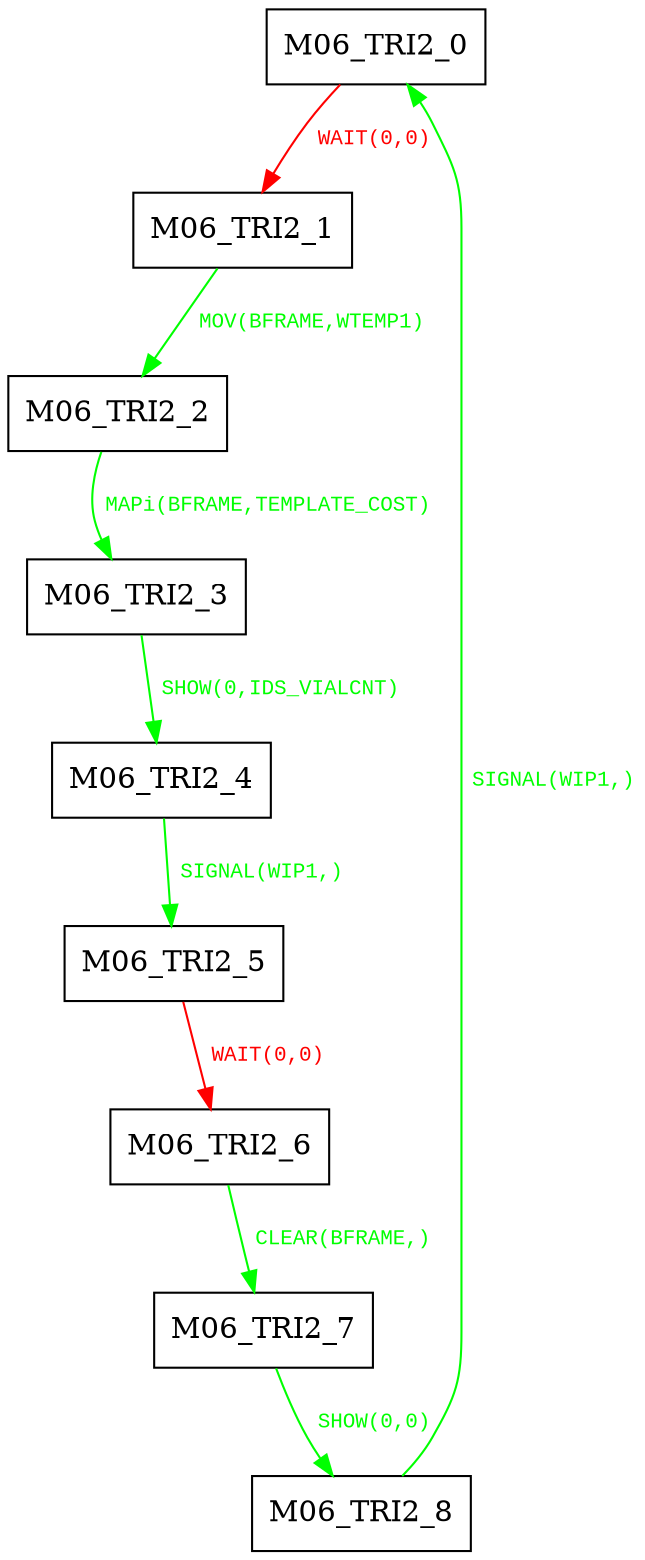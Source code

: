 digraph {
 node [shape=record];
"M06_TRI2_0" -> "M06_TRI2_1"[color=red, fontcolor=red, label=< <font face="Courier New" point-size="10">
WAIT(0,0)<br/>
</font>>];
"M06_TRI2_1" -> "M06_TRI2_2"[color=green, fontcolor=green, label=< <font face="Courier New" point-size="10">
MOV(BFRAME,WTEMP1)<br/>
</font>>];
"M06_TRI2_2" -> "M06_TRI2_3"[color=green, fontcolor=green, label=< <font face="Courier New" point-size="10">
MAPi(BFRAME,TEMPLATE_COST)<br/>
</font>>];
"M06_TRI2_3" -> "M06_TRI2_4"[color=green, fontcolor=green, label=< <font face="Courier New" point-size="10">
SHOW(0,IDS_VIALCNT)<br/>
</font>>];
"M06_TRI2_4" -> "M06_TRI2_5"[color=green, fontcolor=green, label=< <font face="Courier New" point-size="10">
SIGNAL(WIP1,)<br/>
</font>>];
"M06_TRI2_5" -> "M06_TRI2_6"[color=red, fontcolor=red, label=< <font face="Courier New" point-size="10">
WAIT(0,0)<br/>
</font>>];
"M06_TRI2_6" -> "M06_TRI2_7"[color=green, fontcolor=green, label=< <font face="Courier New" point-size="10">
CLEAR(BFRAME,)<br/>
</font>>];
"M06_TRI2_7" -> "M06_TRI2_8"[color=green, fontcolor=green, label=< <font face="Courier New" point-size="10">
SHOW(0,0)<br/>
</font>>];
"M06_TRI2_8" -> "M06_TRI2_0"[color=green, fontcolor=green, label=< <font face="Courier New" point-size="10">
SIGNAL(WIP1,)<br/>
</font>>];
}
